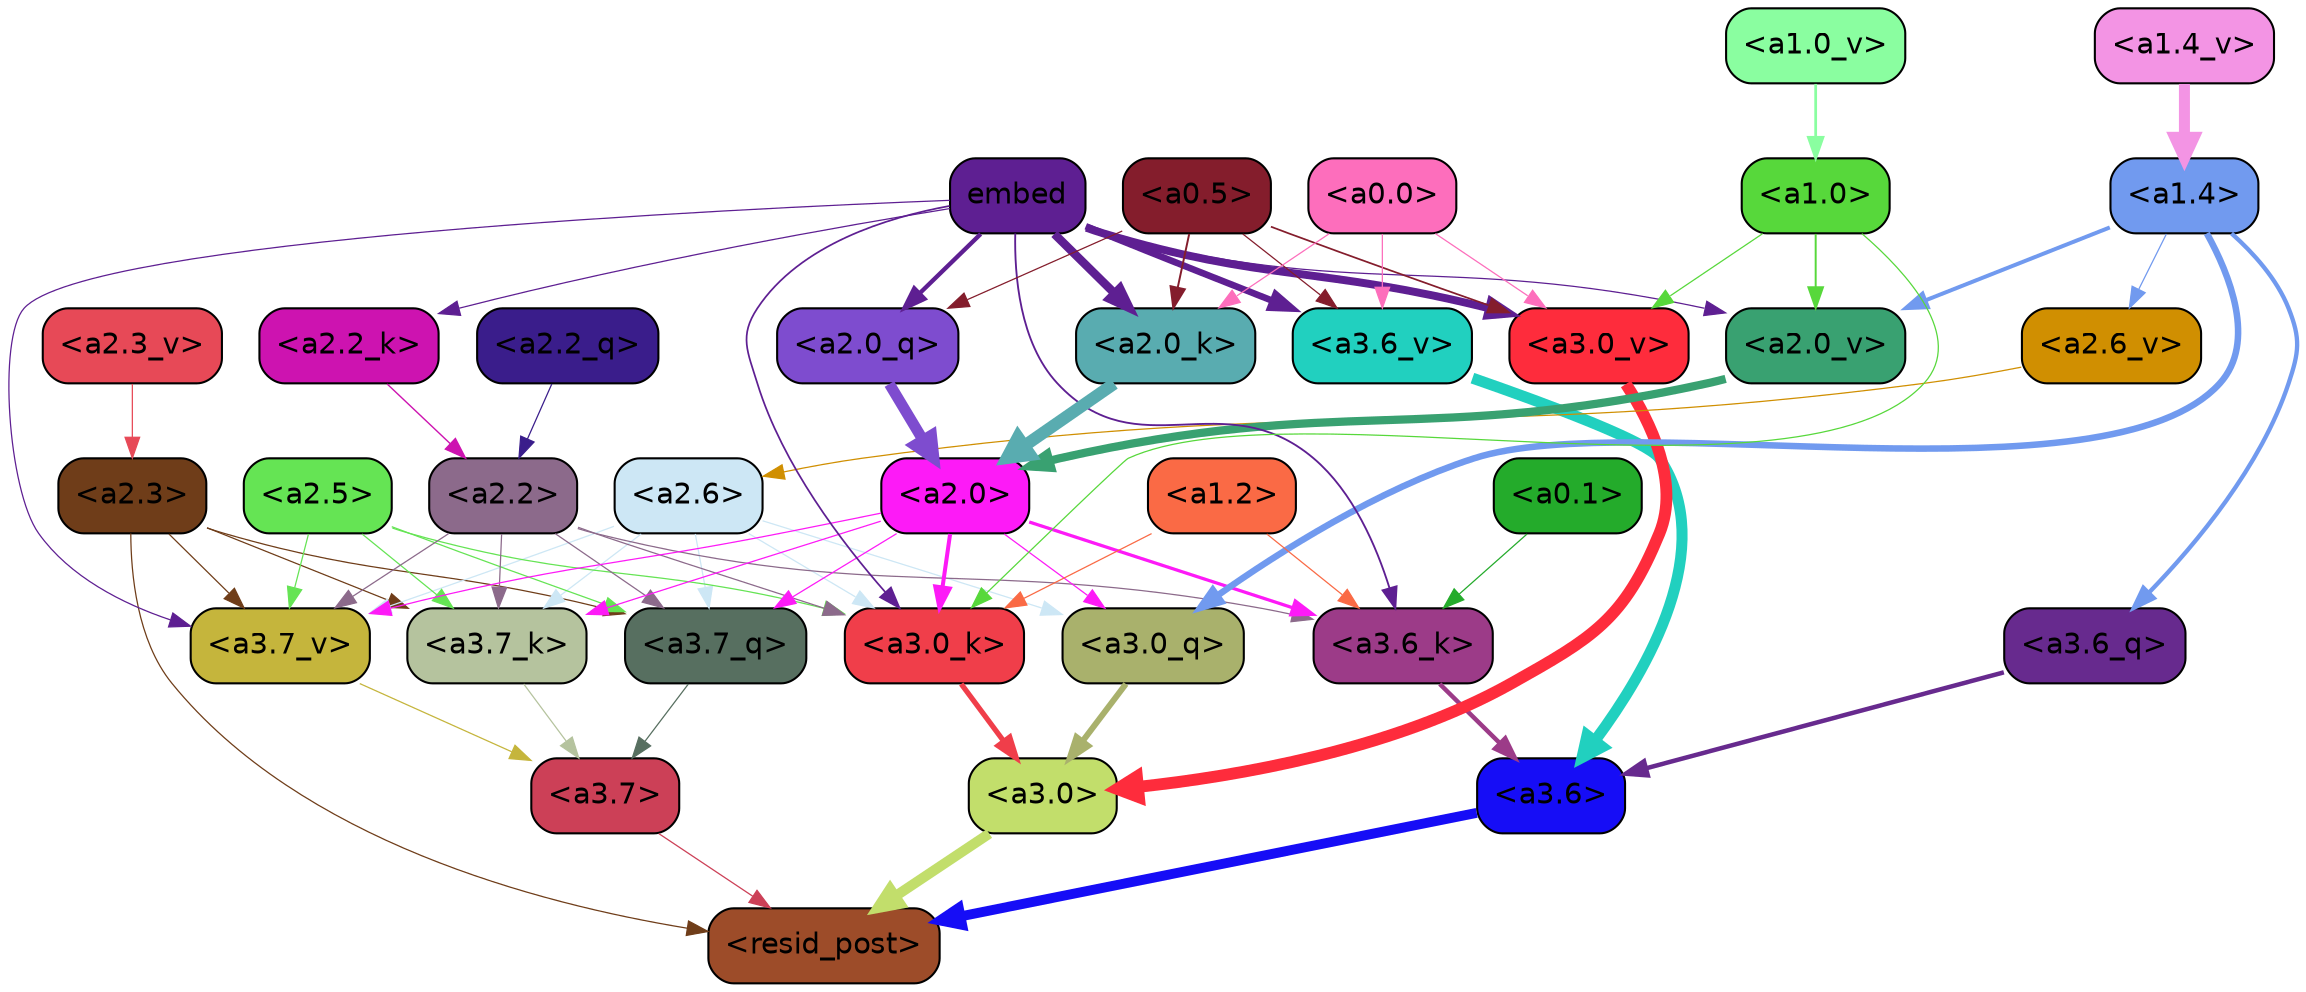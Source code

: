 strict digraph "" {
	graph [bgcolor=transparent,
		layout=dot,
		overlap=false,
		splines=true
	];
	"<a3.7>"	[color=black,
		fillcolor="#cc4057",
		fontname=Helvetica,
		shape=box,
		style="filled, rounded"];
	"<resid_post>"	[color=black,
		fillcolor="#9d4c29",
		fontname=Helvetica,
		shape=box,
		style="filled, rounded"];
	"<a3.7>" -> "<resid_post>"	[color="#cc4057",
		penwidth=0.6];
	"<a3.6>"	[color=black,
		fillcolor="#160df6",
		fontname=Helvetica,
		shape=box,
		style="filled, rounded"];
	"<a3.6>" -> "<resid_post>"	[color="#160df6",
		penwidth=4.751592040061951];
	"<a3.0>"	[color=black,
		fillcolor="#c2de6b",
		fontname=Helvetica,
		shape=box,
		style="filled, rounded"];
	"<a3.0>" -> "<resid_post>"	[color="#c2de6b",
		penwidth=4.904066681861877];
	"<a2.3>"	[color=black,
		fillcolor="#6f3d19",
		fontname=Helvetica,
		shape=box,
		style="filled, rounded"];
	"<a2.3>" -> "<resid_post>"	[color="#6f3d19",
		penwidth=0.6];
	"<a3.7_q>"	[color=black,
		fillcolor="#576f60",
		fontname=Helvetica,
		shape=box,
		style="filled, rounded"];
	"<a2.3>" -> "<a3.7_q>"	[color="#6f3d19",
		penwidth=0.6];
	"<a3.7_k>"	[color=black,
		fillcolor="#b5c39e",
		fontname=Helvetica,
		shape=box,
		style="filled, rounded"];
	"<a2.3>" -> "<a3.7_k>"	[color="#6f3d19",
		penwidth=0.6069068089127541];
	"<a3.7_v>"	[color=black,
		fillcolor="#c5b53c",
		fontname=Helvetica,
		shape=box,
		style="filled, rounded"];
	"<a2.3>" -> "<a3.7_v>"	[color="#6f3d19",
		penwidth=0.6];
	"<a3.7_q>" -> "<a3.7>"	[color="#576f60",
		penwidth=0.6];
	"<a3.6_q>"	[color=black,
		fillcolor="#672a8e",
		fontname=Helvetica,
		shape=box,
		style="filled, rounded"];
	"<a3.6_q>" -> "<a3.6>"	[color="#672a8e",
		penwidth=2.160832464694977];
	"<a3.0_q>"	[color=black,
		fillcolor="#a9b16c",
		fontname=Helvetica,
		shape=box,
		style="filled, rounded"];
	"<a3.0_q>" -> "<a3.0>"	[color="#a9b16c",
		penwidth=2.870753765106201];
	"<a3.7_k>" -> "<a3.7>"	[color="#b5c39e",
		penwidth=0.6];
	"<a3.6_k>"	[color=black,
		fillcolor="#9c3b88",
		fontname=Helvetica,
		shape=box,
		style="filled, rounded"];
	"<a3.6_k>" -> "<a3.6>"	[color="#9c3b88",
		penwidth=2.13908451795578];
	"<a3.0_k>"	[color=black,
		fillcolor="#f03e4a",
		fontname=Helvetica,
		shape=box,
		style="filled, rounded"];
	"<a3.0_k>" -> "<a3.0>"	[color="#f03e4a",
		penwidth=2.520303964614868];
	"<a3.7_v>" -> "<a3.7>"	[color="#c5b53c",
		penwidth=0.6];
	"<a3.6_v>"	[color=black,
		fillcolor="#21d0bf",
		fontname=Helvetica,
		shape=box,
		style="filled, rounded"];
	"<a3.6_v>" -> "<a3.6>"	[color="#21d0bf",
		penwidth=5.297133803367615];
	"<a3.0_v>"	[color=black,
		fillcolor="#fe2c3c",
		fontname=Helvetica,
		shape=box,
		style="filled, rounded"];
	"<a3.0_v>" -> "<a3.0>"	[color="#fe2c3c",
		penwidth=5.680712580680847];
	"<a2.6>"	[color=black,
		fillcolor="#cde7f5",
		fontname=Helvetica,
		shape=box,
		style="filled, rounded"];
	"<a2.6>" -> "<a3.7_q>"	[color="#cde7f5",
		penwidth=0.6];
	"<a2.6>" -> "<a3.0_q>"	[color="#cde7f5",
		penwidth=0.6];
	"<a2.6>" -> "<a3.7_k>"	[color="#cde7f5",
		penwidth=0.6];
	"<a2.6>" -> "<a3.0_k>"	[color="#cde7f5",
		penwidth=0.6];
	"<a2.6>" -> "<a3.7_v>"	[color="#cde7f5",
		penwidth=0.6];
	"<a2.5>"	[color=black,
		fillcolor="#65e454",
		fontname=Helvetica,
		shape=box,
		style="filled, rounded"];
	"<a2.5>" -> "<a3.7_q>"	[color="#65e454",
		penwidth=0.6];
	"<a2.5>" -> "<a3.7_k>"	[color="#65e454",
		penwidth=0.6];
	"<a2.5>" -> "<a3.0_k>"	[color="#65e454",
		penwidth=0.6];
	"<a2.5>" -> "<a3.7_v>"	[color="#65e454",
		penwidth=0.6];
	"<a2.2>"	[color=black,
		fillcolor="#8c6a8b",
		fontname=Helvetica,
		shape=box,
		style="filled, rounded"];
	"<a2.2>" -> "<a3.7_q>"	[color="#8c6a8b",
		penwidth=0.6];
	"<a2.2>" -> "<a3.7_k>"	[color="#8c6a8b",
		penwidth=0.6];
	"<a2.2>" -> "<a3.6_k>"	[color="#8c6a8b",
		penwidth=0.6];
	"<a2.2>" -> "<a3.0_k>"	[color="#8c6a8b",
		penwidth=0.6];
	"<a2.2>" -> "<a3.7_v>"	[color="#8c6a8b",
		penwidth=0.6];
	"<a2.0>"	[color=black,
		fillcolor="#fd1af7",
		fontname=Helvetica,
		shape=box,
		style="filled, rounded"];
	"<a2.0>" -> "<a3.7_q>"	[color="#fd1af7",
		penwidth=0.6];
	"<a2.0>" -> "<a3.0_q>"	[color="#fd1af7",
		penwidth=0.6];
	"<a2.0>" -> "<a3.7_k>"	[color="#fd1af7",
		penwidth=0.6];
	"<a2.0>" -> "<a3.6_k>"	[color="#fd1af7",
		penwidth=1.564806342124939];
	"<a2.0>" -> "<a3.0_k>"	[color="#fd1af7",
		penwidth=1.9353990852832794];
	"<a2.0>" -> "<a3.7_v>"	[color="#fd1af7",
		penwidth=0.6];
	"<a1.4>"	[color=black,
		fillcolor="#719aef",
		fontname=Helvetica,
		shape=box,
		style="filled, rounded"];
	"<a1.4>" -> "<a3.6_q>"	[color="#719aef",
		penwidth=2.0727532356977463];
	"<a1.4>" -> "<a3.0_q>"	[color="#719aef",
		penwidth=3.1279823780059814];
	"<a2.6_v>"	[color=black,
		fillcolor="#d08f01",
		fontname=Helvetica,
		shape=box,
		style="filled, rounded"];
	"<a1.4>" -> "<a2.6_v>"	[color="#719aef",
		penwidth=0.6];
	"<a2.0_v>"	[color=black,
		fillcolor="#39a171",
		fontname=Helvetica,
		shape=box,
		style="filled, rounded"];
	"<a1.4>" -> "<a2.0_v>"	[color="#719aef",
		penwidth=1.9170897603034973];
	"<a1.2>"	[color=black,
		fillcolor="#fa6a45",
		fontname=Helvetica,
		shape=box,
		style="filled, rounded"];
	"<a1.2>" -> "<a3.6_k>"	[color="#fa6a45",
		penwidth=0.6];
	"<a1.2>" -> "<a3.0_k>"	[color="#fa6a45",
		penwidth=0.6];
	"<a0.1>"	[color=black,
		fillcolor="#24ab2b",
		fontname=Helvetica,
		shape=box,
		style="filled, rounded"];
	"<a0.1>" -> "<a3.6_k>"	[color="#24ab2b",
		penwidth=0.6];
	embed	[color=black,
		fillcolor="#5e1f92",
		fontname=Helvetica,
		shape=box,
		style="filled, rounded"];
	embed -> "<a3.6_k>"	[color="#5e1f92",
		penwidth=0.8915999233722687];
	embed -> "<a3.0_k>"	[color="#5e1f92",
		penwidth=0.832088902592659];
	embed -> "<a3.7_v>"	[color="#5e1f92",
		penwidth=0.6];
	embed -> "<a3.6_v>"	[color="#5e1f92",
		penwidth=3.1840110421180725];
	embed -> "<a3.0_v>"	[color="#5e1f92",
		penwidth=3.8132747188210487];
	"<a2.0_q>"	[color=black,
		fillcolor="#7e4ccf",
		fontname=Helvetica,
		shape=box,
		style="filled, rounded"];
	embed -> "<a2.0_q>"	[color="#5e1f92",
		penwidth=2.084651827812195];
	"<a2.2_k>"	[color=black,
		fillcolor="#cd13b0",
		fontname=Helvetica,
		shape=box,
		style="filled, rounded"];
	embed -> "<a2.2_k>"	[color="#5e1f92",
		penwidth=0.6];
	"<a2.0_k>"	[color=black,
		fillcolor="#59acb0",
		fontname=Helvetica,
		shape=box,
		style="filled, rounded"];
	embed -> "<a2.0_k>"	[color="#5e1f92",
		penwidth=4.084526404738426];
	embed -> "<a2.0_v>"	[color="#5e1f92",
		penwidth=0.6];
	"<a1.0>"	[color=black,
		fillcolor="#57d83b",
		fontname=Helvetica,
		shape=box,
		style="filled, rounded"];
	"<a1.0>" -> "<a3.0_k>"	[color="#57d83b",
		penwidth=0.6];
	"<a1.0>" -> "<a3.0_v>"	[color="#57d83b",
		penwidth=0.6];
	"<a1.0>" -> "<a2.0_v>"	[color="#57d83b",
		penwidth=0.9450988052412868];
	"<a0.5>"	[color=black,
		fillcolor="#841d2c",
		fontname=Helvetica,
		shape=box,
		style="filled, rounded"];
	"<a0.5>" -> "<a3.6_v>"	[color="#841d2c",
		penwidth=0.6];
	"<a0.5>" -> "<a3.0_v>"	[color="#841d2c",
		penwidth=0.8331108838319778];
	"<a0.5>" -> "<a2.0_q>"	[color="#841d2c",
		penwidth=0.6];
	"<a0.5>" -> "<a2.0_k>"	[color="#841d2c",
		penwidth=0.9412797391414642];
	"<a0.0>"	[color=black,
		fillcolor="#fd6ebc",
		fontname=Helvetica,
		shape=box,
		style="filled, rounded"];
	"<a0.0>" -> "<a3.6_v>"	[color="#fd6ebc",
		penwidth=0.6];
	"<a0.0>" -> "<a3.0_v>"	[color="#fd6ebc",
		penwidth=0.6];
	"<a0.0>" -> "<a2.0_k>"	[color="#fd6ebc",
		penwidth=0.6];
	"<a2.2_q>"	[color=black,
		fillcolor="#3a1d8b",
		fontname=Helvetica,
		shape=box,
		style="filled, rounded"];
	"<a2.2_q>" -> "<a2.2>"	[color="#3a1d8b",
		penwidth=0.6];
	"<a2.0_q>" -> "<a2.0>"	[color="#7e4ccf",
		penwidth=5.29856276512146];
	"<a2.2_k>" -> "<a2.2>"	[color="#cd13b0",
		penwidth=0.6722683310508728];
	"<a2.0_k>" -> "<a2.0>"	[color="#59acb0",
		penwidth=5.859246134757996];
	"<a2.6_v>" -> "<a2.6>"	[color="#d08f01",
		penwidth=0.6];
	"<a2.3_v>"	[color=black,
		fillcolor="#e74957",
		fontname=Helvetica,
		shape=box,
		style="filled, rounded"];
	"<a2.3_v>" -> "<a2.3>"	[color="#e74957",
		penwidth=0.6];
	"<a2.0_v>" -> "<a2.0>"	[color="#39a171",
		penwidth=3.9621697664260864];
	"<a1.4_v>"	[color=black,
		fillcolor="#f394e4",
		fontname=Helvetica,
		shape=box,
		style="filled, rounded"];
	"<a1.4_v>" -> "<a1.4>"	[color="#f394e4",
		penwidth=5.280138969421387];
	"<a1.0_v>"	[color=black,
		fillcolor="#8afea0",
		fontname=Helvetica,
		shape=box,
		style="filled, rounded"];
	"<a1.0_v>" -> "<a1.0>"	[color="#8afea0",
		penwidth=1.318962275981903];
}
